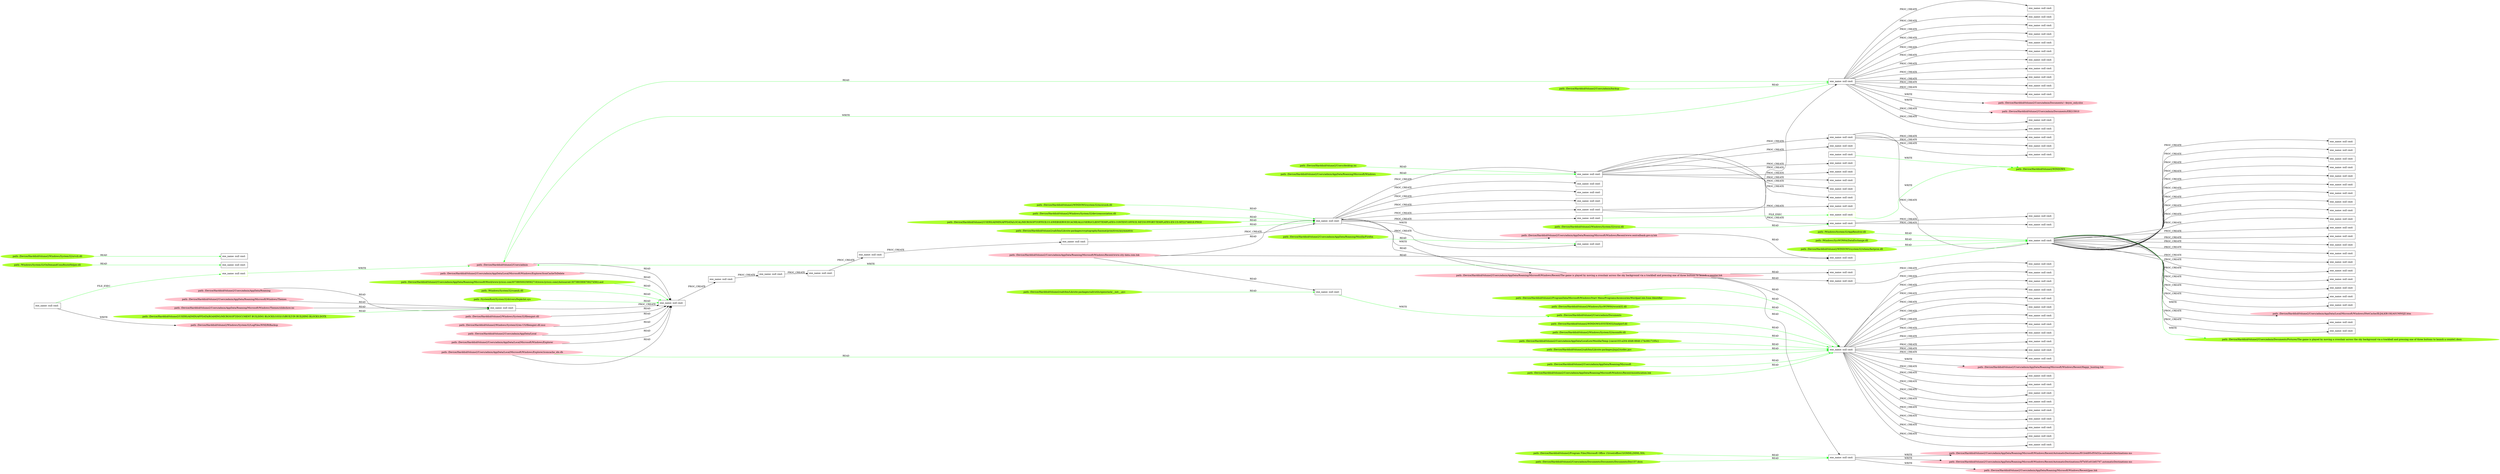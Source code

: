 digraph {
	rankdir=LR
	116 [label="exe_name: null cmd: " color=black shape=box style=solid]
	175 [label="exe_name: null cmd: " color=greenyellow shape=box style=solid]
	116 -> 175 [label=FILE_EXEC color=green]
	12 [label="exe_name: null cmd: " color=black shape=box style=solid]
	202 [label="exe_name: null cmd: " color=greenyellow shape=box style=solid]
	12 -> 202 [label=FILE_EXEC color=green]
	132 [label="path: /Device/HarddiskVolume2/Users/admin/AppData/Roaming" color=pink shape=oval style=filled]
	131 [label="exe_name: null cmd: " color=black shape=box style=solid]
	132 -> 131 [label=READ color=black]
	135 [label="path: /Device/HarddiskVolume2/Users/admin/AppData/Roaming/Microsoft/Windows/Themes" color=pink shape=oval style=filled]
	131 [label="exe_name: null cmd: " color=black shape=box style=solid]
	135 -> 131 [label=READ color=black]
	144 [label="path: /Device/HarddiskVolume2/Users/admin/AppData/Roaming/Microsoft/Windows/Themes/slideshow.ini" color=pink shape=oval style=filled]
	131 [label="exe_name: null cmd: " color=black shape=box style=solid]
	144 -> 131 [label=READ color=black]
	205 [label="path: /Device/HarddiskVolume2/Users/desktop.ini" color=greenyellow shape=oval style=filled]
	21 [label="exe_name: null cmd: " color=black shape=box style=solid]
	205 -> 21 [label=READ color=green]
	200 [label="path: /Device/HarddiskVolume2/WINDOWS/system32/mswsock.dll" color=greenyellow shape=oval style=filled]
	18 [label="exe_name: null cmd: " color=black shape=box style=solid]
	200 -> 18 [label=READ color=green]
	208 [label="path: /Device/HarddiskVolume2/Users/admin/backup" color=greenyellow shape=oval style=filled]
	90 [label="exe_name: null cmd: " color=black shape=box style=solid]
	208 -> 90 [label=READ color=green]
	199 [label="path: /Device/HarddiskVolume2/Windows/System32/deviceassociation.dll" color=greenyellow shape=oval style=filled]
	18 [label="exe_name: null cmd: " color=black shape=box style=solid]
	199 -> 18 [label=READ color=green]
	131 [label="exe_name: null cmd: " color=black shape=box style=solid]
	128 [label="exe_name: null cmd: " color=black shape=box style=solid]
	131 -> 128 [label=PROC_CREATE color=black]
	138 [label="path: /Device/HarddiskVolume2/Windows/System32/filemgmt.dll" color=pink shape=oval style=filled]
	128 [label="exe_name: null cmd: " color=black shape=box style=solid]
	138 -> 128 [label=READ color=black]
	146 [label="path: /Device/HarddiskVolume2/Windows/System32/en-US/filemgmt.dll.mui" color=pink shape=oval style=filled]
	128 [label="exe_name: null cmd: " color=black shape=box style=solid]
	146 -> 128 [label=READ color=black]
	129 [label="path: /Device/HarddiskVolume2/Users/admin/AppData/Local" color=pink shape=oval style=filled]
	128 [label="exe_name: null cmd: " color=black shape=box style=solid]
	129 -> 128 [label=READ color=black]
	136 [label="path: /Device/HarddiskVolume2/Users/admin/AppData/Local/Microsoft/Windows/Explorer" color=pink shape=oval style=filled]
	128 [label="exe_name: null cmd: " color=black shape=box style=solid]
	136 -> 128 [label=READ color=black]
	153 [label="path: /Device/HarddiskVolume2/Users/admin" color=pink shape=oval style=filled]
	128 [label="exe_name: null cmd: " color=black shape=box style=solid]
	153 -> 128 [label=READ color=black]
	130 [label="path: /Device/HarddiskVolume2/Users/admin/AppData/Local/Microsoft/Windows/Explorer/iconcache_idx.db" color=pink shape=oval style=filled]
	128 [label="exe_name: null cmd: " color=black shape=box style=solid]
	130 -> 128 [label=READ color=black]
	134 [label="path: /Device/HarddiskVolume2/Users/admin/AppData/Local/Microsoft/Windows/Explorer/IconCacheToDelete" color=pink shape=oval style=filled]
	128 [label="exe_name: null cmd: " color=black shape=box style=solid]
	134 -> 128 [label=READ color=black]
	128 [label="exe_name: null cmd: " color=black shape=box style=solid]
	143 [label="exe_name: null cmd: " color=black shape=box style=solid]
	128 -> 143 [label=PROC_CREATE color=black]
	143 [label="exe_name: null cmd: " color=black shape=box style=solid]
	142 [label="exe_name: null cmd: " color=black shape=box style=solid]
	143 -> 142 [label=PROC_CREATE color=black]
	142 [label="exe_name: null cmd: " color=black shape=box style=solid]
	141 [label="exe_name: null cmd: " color=black shape=box style=solid]
	142 -> 141 [label=PROC_CREATE color=black]
	141 [label="exe_name: null cmd: " color=black shape=box style=solid]
	140 [label="exe_name: null cmd: " color=black shape=box style=solid]
	141 -> 140 [label=PROC_CREATE color=black]
	140 [label="exe_name: null cmd: " color=black shape=box style=solid]
	16 [label="exe_name: null cmd: " color=black shape=box style=solid]
	140 -> 16 [label=PROC_CREATE color=black]
	16 [label="exe_name: null cmd: " color=black shape=box style=solid]
	18 [label="exe_name: null cmd: " color=black shape=box style=solid]
	16 -> 18 [label=PROC_CREATE color=black]
	18 [label="exe_name: null cmd: " color=black shape=box style=solid]
	21 [label="exe_name: null cmd: " color=black shape=box style=solid]
	18 -> 21 [label=PROC_CREATE color=black]
	174 [label="path: /Device/HarddiskVolume2/Users/admin/AppData/Roaming/Microsoft/Windows" color=greenyellow shape=oval style=filled]
	21 [label="exe_name: null cmd: " color=black shape=box style=solid]
	174 -> 21 [label=READ color=green]
	184 [label="path: /Device/HarddiskVolume2/Users/admin/AppData/Roaming/Microsoft" color=greenyellow shape=oval style=filled]
	105 [label="exe_name: null cmd: " color=black shape=box style=solid]
	184 -> 105 [label=READ color=green]
	21 [label="exe_name: null cmd: " color=black shape=box style=solid]
	85 [label="exe_name: null cmd: " color=black shape=box style=solid]
	21 -> 85 [label=PROC_CREATE color=black]
	153 [label="path: /Device/HarddiskVolume2/Users/admin" color=pink shape=oval style=filled]
	90 [label="exe_name: null cmd: " color=black shape=box style=solid]
	153 -> 90 [label=READ color=green]
	198 [label="path: /Device/HarddiskVolume2/USERS/ADMIN/APPDATA/LOCAL/MICROSOFT/OFFICE/15.0/WEBSERVICECACHE/ALLUSERS/CLIENTTEMPLATES.CONTENT.OFFICE.NET/SUPPORT-TEMPLATES-EN-US-MT22746018.PNG0" color=greenyellow shape=oval style=filled]
	18 [label="exe_name: null cmd: " color=black shape=box style=solid]
	198 -> 18 [label=READ color=green]
	182 [label="path: /Device/HarddiskVolume2/USERS/ADMIN/APPDATA/ROAMING/MICROSOFT/DOCUMENT BUILDING BLOCKS/1033/15/BUILT-IN BUILDING BLOCKS.DOTX" color=greenyellow shape=oval style=filled]
	131 [label="exe_name: null cmd: " color=black shape=box style=solid]
	182 -> 131 [label=READ color=green]
	130 [label="path: /Device/HarddiskVolume2/Users/admin/AppData/Local/Microsoft/Windows/Explorer/iconcache_idx.db" color=pink shape=oval style=filled]
	105 [label="exe_name: null cmd: " color=black shape=box style=solid]
	130 -> 105 [label=READ color=green]
	186 [label="path: /Device/HarddiskVolume2/Users/admin/AppData/Roaming/Microsoft/Windows/Recent/miseducation.lnk" color=greenyellow shape=oval style=filled]
	105 [label="exe_name: null cmd: " color=black shape=box style=solid]
	186 -> 105 [label=READ color=green]
	21 [label="exe_name: null cmd: " color=black shape=box style=solid]
	73 [label="exe_name: null cmd: " color=black shape=box style=solid]
	21 -> 73 [label=PROC_CREATE color=black]
	73 [label="exe_name: null cmd: " color=black shape=box style=solid]
	2 [label="exe_name: null cmd: " color=black shape=box style=solid]
	73 -> 2 [label=PROC_CREATE color=black]
	73 [label="exe_name: null cmd: " color=black shape=box style=solid]
	0 [label="exe_name: null cmd: " color=black shape=box style=solid]
	73 -> 0 [label=PROC_CREATE color=black]
	18 [label="exe_name: null cmd: " color=black shape=box style=solid]
	14 [label="exe_name: null cmd: " color=black shape=box style=solid]
	18 -> 14 [label=PROC_CREATE color=black]
	21 [label="exe_name: null cmd: " color=black shape=box style=solid]
	54 [label="exe_name: null cmd: " color=black shape=box style=solid]
	21 -> 54 [label=PROC_CREATE color=black]
	18 [label="exe_name: null cmd: " color=black shape=box style=solid]
	11 [label="exe_name: null cmd: " color=black shape=box style=solid]
	18 -> 11 [label=PROC_CREATE color=black]
	189 [label="path: /Device/HarddiskVolume2/ProgramData/Microsoft/Windows/Start Menu/Programs/Accessories/Wordpad.lnk:Zone.Identifier" color=greenyellow shape=oval style=filled]
	105 [label="exe_name: null cmd: " color=black shape=box style=solid]
	189 -> 105 [label=READ color=green]
	18 [label="exe_name: null cmd: " color=black shape=box style=solid]
	20 [label="exe_name: null cmd: " color=black shape=box style=solid]
	18 -> 20 [label=PROC_CREATE color=black]
	21 [label="exe_name: null cmd: " color=black shape=box style=solid]
	68 [label="exe_name: null cmd: " color=black shape=box style=solid]
	21 -> 68 [label=PROC_CREATE color=black]
	21 [label="exe_name: null cmd: " color=black shape=box style=solid]
	71 [label="exe_name: null cmd: " color=black shape=box style=solid]
	21 -> 71 [label=PROC_CREATE color=black]
	71 [label="exe_name: null cmd: " color=black shape=box style=solid]
	122 [label="exe_name: null cmd: " color=black shape=box style=solid]
	71 -> 122 [label=PROC_CREATE color=black]
	71 [label="exe_name: null cmd: " color=black shape=box style=solid]
	6 [label="exe_name: null cmd: " color=black shape=box style=solid]
	71 -> 6 [label=PROC_CREATE color=black]
	71 [label="exe_name: null cmd: " color=black shape=box style=solid]
	4 [label="exe_name: null cmd: " color=black shape=box style=solid]
	71 -> 4 [label=PROC_CREATE color=black]
	71 [label="exe_name: null cmd: " color=black shape=box style=solid]
	8 [label="exe_name: null cmd: " color=black shape=box style=solid]
	71 -> 8 [label=PROC_CREATE color=black]
	6 [label="exe_name: null cmd: " color=black shape=box style=solid]
	32 [label="exe_name: null cmd: " color=black shape=box style=solid]
	6 -> 32 [label=PROC_CREATE color=black]
	6 [label="exe_name: null cmd: " color=black shape=box style=solid]
	114 [label="exe_name: null cmd: " color=black shape=box style=solid]
	6 -> 114 [label=PROC_CREATE color=black]
	6 [label="exe_name: null cmd: " color=black shape=box style=solid]
	59 [label="exe_name: null cmd: " color=black shape=box style=solid]
	6 -> 59 [label=PROC_CREATE color=black]
	6 [label="exe_name: null cmd: " color=black shape=box style=solid]
	62 [label="exe_name: null cmd: " color=black shape=box style=solid]
	6 -> 62 [label=PROC_CREATE color=black]
	6 [label="exe_name: null cmd: " color=black shape=box style=solid]
	98 [label="exe_name: null cmd: " color=black shape=box style=solid]
	6 -> 98 [label=PROC_CREATE color=black]
	6 [label="exe_name: null cmd: " color=black shape=box style=solid]
	78 [label="exe_name: null cmd: " color=black shape=box style=solid]
	6 -> 78 [label=PROC_CREATE color=black]
	6 [label="exe_name: null cmd: " color=black shape=box style=solid]
	40 [label="exe_name: null cmd: " color=black shape=box style=solid]
	6 -> 40 [label=PROC_CREATE color=black]
	6 [label="exe_name: null cmd: " color=black shape=box style=solid]
	46 [label="exe_name: null cmd: " color=black shape=box style=solid]
	6 -> 46 [label=PROC_CREATE color=black]
	6 [label="exe_name: null cmd: " color=black shape=box style=solid]
	65 [label="exe_name: null cmd: " color=black shape=box style=solid]
	6 -> 65 [label=PROC_CREATE color=black]
	6 [label="exe_name: null cmd: " color=black shape=box style=solid]
	29 [label="exe_name: null cmd: " color=black shape=box style=solid]
	6 -> 29 [label=PROC_CREATE color=black]
	6 [label="exe_name: null cmd: " color=black shape=box style=solid]
	104 [label="exe_name: null cmd: " color=black shape=box style=solid]
	6 -> 104 [label=PROC_CREATE color=black]
	6 [label="exe_name: null cmd: " color=black shape=box style=solid]
	72 [label="exe_name: null cmd: " color=black shape=box style=solid]
	6 -> 72 [label=PROC_CREATE color=black]
	6 [label="exe_name: null cmd: " color=black shape=box style=solid]
	88 [label="exe_name: null cmd: " color=black shape=box style=solid]
	6 -> 88 [label=PROC_CREATE color=black]
	6 [label="exe_name: null cmd: " color=black shape=box style=solid]
	84 [label="exe_name: null cmd: " color=black shape=box style=solid]
	6 -> 84 [label=PROC_CREATE color=black]
	6 [label="exe_name: null cmd: " color=black shape=box style=solid]
	69 [label="exe_name: null cmd: " color=black shape=box style=solid]
	6 -> 69 [label=PROC_CREATE color=black]
	6 [label="exe_name: null cmd: " color=black shape=box style=solid]
	76 [label="exe_name: null cmd: " color=black shape=box style=solid]
	6 -> 76 [label=PROC_CREATE color=black]
	6 [label="exe_name: null cmd: " color=black shape=box style=solid]
	27 [label="exe_name: null cmd: " color=black shape=box style=solid]
	6 -> 27 [label=PROC_CREATE color=black]
	21 [label="exe_name: null cmd: " color=black shape=box style=solid]
	74 [label="exe_name: null cmd: " color=black shape=box style=solid]
	21 -> 74 [label=PROC_CREATE color=black]
	6 [label="exe_name: null cmd: " color=black shape=box style=solid]
	92 [label="exe_name: null cmd: " color=black shape=box style=solid]
	6 -> 92 [label=PROC_CREATE color=black]
	6 [label="exe_name: null cmd: " color=black shape=box style=solid]
	100 [label="exe_name: null cmd: " color=black shape=box style=solid]
	6 -> 100 [label=PROC_CREATE color=black]
	6 [label="exe_name: null cmd: " color=black shape=box style=solid]
	94 [label="exe_name: null cmd: " color=black shape=box style=solid]
	6 -> 94 [label=PROC_CREATE color=black]
	6 [label="exe_name: null cmd: " color=black shape=box style=solid]
	112 [label="path: /Device/HarddiskVolume2/Users/admin/AppData/Local/Microsoft/Windows/INetCache/IE/JALKB1SK/ASUMNSJZ.htm" color=pink shape=oval style=filled]
	6 -> 112 [label=WRITE color=black]
	6 [label="exe_name: null cmd: " color=black shape=box style=solid]
	49 [label="exe_name: null cmd: " color=black shape=box style=solid]
	6 -> 49 [label=PROC_CREATE color=black]
	6 [label="exe_name: null cmd: " color=black shape=box style=solid]
	96 [label="exe_name: null cmd: " color=black shape=box style=solid]
	6 -> 96 [label=PROC_CREATE color=black]
	21 [label="exe_name: null cmd: " color=black shape=box style=solid]
	75 [label="exe_name: null cmd: " color=black shape=box style=solid]
	21 -> 75 [label=PROC_CREATE color=black]
	18 [label="exe_name: null cmd: " color=black shape=box style=solid]
	25 [label="exe_name: null cmd: " color=black shape=box style=solid]
	18 -> 25 [label=PROC_CREATE color=black]
	18 [label="exe_name: null cmd: " color=black shape=box style=solid]
	13 [label="exe_name: null cmd: " color=black shape=box style=solid]
	18 -> 13 [label=PROC_CREATE color=black]
	13 [label="exe_name: null cmd: " color=black shape=box style=solid]
	90 [label="exe_name: null cmd: " color=black shape=box style=solid]
	13 -> 90 [label=PROC_CREATE color=black]
	13 [label="exe_name: null cmd: " color=black shape=box style=solid]
	91 [label="exe_name: null cmd: " color=black shape=box style=solid]
	13 -> 91 [label=PROC_CREATE color=black]
	90 [label="exe_name: null cmd: " color=black shape=box style=solid]
	30 [label="exe_name: null cmd: " color=black shape=box style=solid]
	90 -> 30 [label=PROC_CREATE color=black]
	90 [label="exe_name: null cmd: " color=black shape=box style=solid]
	35 [label="exe_name: null cmd: " color=black shape=box style=solid]
	90 -> 35 [label=PROC_CREATE color=black]
	90 [label="exe_name: null cmd: " color=black shape=box style=solid]
	39 [label="exe_name: null cmd: " color=black shape=box style=solid]
	90 -> 39 [label=PROC_CREATE color=black]
	90 [label="exe_name: null cmd: " color=black shape=box style=solid]
	44 [label="exe_name: null cmd: " color=black shape=box style=solid]
	90 -> 44 [label=PROC_CREATE color=black]
	90 [label="exe_name: null cmd: " color=black shape=box style=solid]
	80 [label="exe_name: null cmd: " color=black shape=box style=solid]
	90 -> 80 [label=PROC_CREATE color=black]
	90 [label="exe_name: null cmd: " color=black shape=box style=solid]
	66 [label="exe_name: null cmd: " color=black shape=box style=solid]
	90 -> 66 [label=PROC_CREATE color=black]
	90 [label="exe_name: null cmd: " color=black shape=box style=solid]
	61 [label="exe_name: null cmd: " color=black shape=box style=solid]
	90 -> 61 [label=PROC_CREATE color=black]
	90 [label="exe_name: null cmd: " color=black shape=box style=solid]
	55 [label="exe_name: null cmd: " color=black shape=box style=solid]
	90 -> 55 [label=PROC_CREATE color=black]
	90 [label="exe_name: null cmd: " color=black shape=box style=solid]
	17 [label="exe_name: null cmd: " color=black shape=box style=solid]
	90 -> 17 [label=PROC_CREATE color=black]
	90 [label="exe_name: null cmd: " color=black shape=box style=solid]
	56 [label="exe_name: null cmd: " color=black shape=box style=solid]
	90 -> 56 [label=PROC_CREATE color=black]
	90 [label="exe_name: null cmd: " color=black shape=box style=solid]
	57 [label="exe_name: null cmd: " color=black shape=box style=solid]
	90 -> 57 [label=PROC_CREATE color=black]
	90 [label="exe_name: null cmd: " color=black shape=box style=solid]
	19 [label="exe_name: null cmd: " color=black shape=box style=solid]
	90 -> 19 [label=PROC_CREATE color=black]
	90 [label="exe_name: null cmd: " color=black shape=box style=solid]
	36 [label="exe_name: null cmd: " color=black shape=box style=solid]
	90 -> 36 [label=PROC_CREATE color=black]
	90 [label="exe_name: null cmd: " color=black shape=box style=solid]
	26 [label="path: /Device/HarddiskVolume2/Users/admin/Documents/~$eyes_only.xlsx" color=pink shape=oval style=filled]
	90 -> 26 [label=WRITE color=black]
	90 [label="exe_name: null cmd: " color=black shape=box style=solid]
	28 [label="path: /Device/HarddiskVolume2/Users/admin/Documents/EB215910" color=pink shape=oval style=filled]
	90 -> 28 [label=WRITE color=black]
	21 [label="exe_name: null cmd: " color=black shape=box style=solid]
	87 [label="exe_name: null cmd: " color=black shape=box style=solid]
	21 -> 87 [label=PROC_CREATE color=black]
	18 [label="exe_name: null cmd: " color=black shape=box style=solid]
	12 [label="exe_name: null cmd: " color=black shape=box style=solid]
	18 -> 12 [label=PROC_CREATE color=black]
	164 [label="path: /Device/HarddiskVolume2/Users/admin/AppData/Roaming/Microsoft/Windows/Recent/www.city-data.com.lnk" color=pink shape=oval style=filled]
	18 [label="exe_name: null cmd: " color=black shape=box style=solid]
	164 -> 18 [label=READ color=black]
	164 [label="path: /Device/HarddiskVolume2/Users/admin/AppData/Roaming/Microsoft/Windows/Recent/www.city-data.com.lnk" color=pink shape=oval style=filled]
	126 [label="exe_name: null cmd: " color=black shape=box style=solid]
	164 -> 126 [label=READ color=black]
	18 [label="exe_name: null cmd: " color=black shape=box style=solid]
	169 [label="path: /Device/HarddiskVolume2/Users/admin/AppData/Roaming/Microsoft/Windows/Recent/www.centralbank.gov.cy.lnk" color=pink shape=oval style=filled]
	18 -> 169 [label=WRITE color=black]
	169 [label="path: /Device/HarddiskVolume2/Users/admin/AppData/Roaming/Microsoft/Windows/Recent/www.centralbank.gov.cy.lnk" color=pink shape=oval style=filled]
	126 [label="exe_name: null cmd: " color=black shape=box style=solid]
	169 -> 126 [label=READ color=black]
	18 [label="exe_name: null cmd: " color=black shape=box style=solid]
	155 [label="path: /Device/HarddiskVolume2/Users/admin/AppData/Roaming/Microsoft/Windows/Recent/The game is played by moving a crosshair across the sky background via a trackball and pressing one of three buttons to launch a counter.lnk" color=pink shape=oval style=filled]
	18 -> 155 [label=WRITE color=black]
	155 [label="path: /Device/HarddiskVolume2/Users/admin/AppData/Roaming/Microsoft/Windows/Recent/The game is played by moving a crosshair across the sky background via a trackball and pressing one of three buttons to launch a counter.lnk" color=pink shape=oval style=filled]
	18 [label="exe_name: null cmd: " color=black shape=box style=solid]
	155 -> 18 [label=READ color=black]
	155 [label="path: /Device/HarddiskVolume2/Users/admin/AppData/Roaming/Microsoft/Windows/Recent/The game is played by moving a crosshair across the sky background via a trackball and pressing one of three buttons to launch a counter.lnk" color=pink shape=oval style=filled]
	117 [label="exe_name: null cmd: " color=black shape=box style=solid]
	155 -> 117 [label=READ color=black]
	209 [label="path: /Device/HarddiskVolume2/Windows/System32/cscui.dll" color=greenyellow shape=oval style=filled]
	73 [label="exe_name: null cmd: " color=black shape=box style=solid]
	209 -> 73 [label=READ color=green]
	193 [label="path: /Device/HarddiskVolume2/Program Files/Microsoft Office 15/root/office15/OMML2MML.XSL" color=greenyellow shape=oval style=filled]
	106 [label="exe_name: null cmd: " color=black shape=box style=solid]
	193 -> 106 [label=READ color=green]
	202 [label="exe_name: null cmd: " color=greenyellow shape=box style=solid]
	178 [label="path: /Device/HarddiskVolume2/WINDOWS" color=greenyellow shape=oval style=filled]
	202 -> 178 [label=WRITE color=green]
	179 [label="path: /Windows/System32/OnDemandConnRouteHelper.dll" color=greenyellow shape=oval style=filled]
	124 [label="exe_name: null cmd: " color=black shape=box style=solid]
	179 -> 124 [label=READ color=green]
	120 [label="exe_name: null cmd: " color=black shape=box style=solid]
	178 [label="path: /Device/HarddiskVolume2/WINDOWS" color=greenyellow shape=oval style=filled]
	120 -> 178 [label=WRITE color=green]
	116 [label="exe_name: null cmd: " color=black shape=box style=solid]
	15 [label="path: /Device/HarddiskVolume2/Windows/System32/LogFiles/WMI/RtBackup" color=pink shape=oval style=filled]
	116 -> 15 [label=WRITE color=black]
	181 [label="path: /Device/HarddiskVolume2/salt/bin/Lib/site-packages/salt/utils/openstack/__init__.pyc" color=greenyellow shape=oval style=filled]
	127 [label="exe_name: null cmd: " color=black shape=box style=solid]
	181 -> 127 [label=READ color=green]
	192 [label="path: /Device/HarddiskVolume2/Users/admin/Documents/Documents/Documents/Doc157.docx" color=greenyellow shape=oval style=filled]
	106 [label="exe_name: null cmd: " color=black shape=box style=solid]
	192 -> 106 [label=READ color=green]
	164 [label="path: /Device/HarddiskVolume2/Users/admin/AppData/Roaming/Microsoft/Windows/Recent/www.city-data.com.lnk" color=pink shape=oval style=filled]
	127 [label="exe_name: null cmd: " color=black shape=box style=solid]
	164 -> 127 [label=READ color=black]
	187 [label="path: /Device/HarddiskVolume2/Windows/SysWOW64/wsock32.dll" color=greenyellow shape=oval style=filled]
	105 [label="exe_name: null cmd: " color=black shape=box style=solid]
	187 -> 105 [label=READ color=green]
	127 [label="exe_name: null cmd: " color=black shape=box style=solid]
	180 [label="path: /Device/HarddiskVolume2/Users/admin/Documents" color=greenyellow shape=oval style=filled]
	127 -> 180 [label=WRITE color=green]
	106 [label="exe_name: null cmd: " color=black shape=box style=solid]
	147 [label="path: /Device/HarddiskVolume2/Users/admin/AppData/Roaming/Microsoft/Windows/Recent/AutomaticDestinations/f01b4d95cf55d32a.automaticDestinations-ms" color=pink shape=oval style=filled]
	106 -> 147 [label=WRITE color=black]
	106 [label="exe_name: null cmd: " color=black shape=box style=solid]
	152 [label="path: /Device/HarddiskVolume2/Users/admin/AppData/Roaming/Microsoft/Windows/Recent/AutomaticDestinations/5f7b5f1e01b83767.automaticDestinations-ms" color=pink shape=oval style=filled]
	106 -> 152 [label=WRITE color=black]
	155 [label="path: /Device/HarddiskVolume2/Users/admin/AppData/Roaming/Microsoft/Windows/Recent/The game is played by moving a crosshair across the sky background via a trackball and pressing one of three buttons to launch a counter.lnk" color=pink shape=oval style=filled]
	106 [label="exe_name: null cmd: " color=black shape=box style=solid]
	155 -> 106 [label=READ color=black]
	191 [label="path: /Device/HarddiskVolume2/WINDOWS/SYSTEM32/loadperf.dll" color=greenyellow shape=oval style=filled]
	105 [label="exe_name: null cmd: " color=black shape=box style=solid]
	191 -> 105 [label=READ color=green]
	106 [label="exe_name: null cmd: " color=black shape=box style=solid]
	22 [label="path: /Device/HarddiskVolume2/Users/admin/AppData/Roaming/Microsoft/Windows/Recent/jpas.lnk" color=pink shape=oval style=filled]
	106 -> 22 [label=WRITE color=black]
	183 [label="path: /Device/HarddiskVolume2/Windows/System32/msxml6r.dll" color=greenyellow shape=oval style=filled]
	105 [label="exe_name: null cmd: " color=black shape=box style=solid]
	183 -> 105 [label=READ color=green]
	213 [label="path: /Device/HarddiskVolume2/WINDOWS/system32/wbem/fastprox.dll" color=greenyellow shape=oval style=filled]
	6 [label="exe_name: null cmd: " color=black shape=box style=solid]
	213 -> 6 [label=READ color=green]
	194 [label="path: /Device/HarddiskVolume2/Users/admin/AppData/Roaming/Microsoft/Word/www.lyriczz.com307380500258562716/www.lyriczz.com((Autosaved-307380390670627456)).asd" color=greenyellow shape=oval style=filled]
	128 [label="exe_name: null cmd: " color=black shape=box style=solid]
	194 -> 128 [label=READ color=green]
	188 [label="path: /Device/HarddiskVolume2/Users/admin/AppData/LocalLow/Mozilla/Temp-{cacce103-a204-40d6-8846-174c0617105c}" color=greenyellow shape=oval style=filled]
	105 [label="exe_name: null cmd: " color=black shape=box style=solid]
	188 -> 105 [label=READ color=green]
	195 [label="path: /Windows/System32/rsaenh.dll" color=greenyellow shape=oval style=filled]
	128 [label="exe_name: null cmd: " color=black shape=box style=solid]
	195 -> 128 [label=READ color=green]
	6 [label="exe_name: null cmd: " color=black shape=box style=solid]
	153 [label="path: /Device/HarddiskVolume2/Users/admin" color=pink shape=oval style=filled]
	6 -> 153 [label=WRITE color=green]
	6 [label="exe_name: null cmd: " color=black shape=box style=solid]
	212 [label="path: /Device/HarddiskVolume2/Users/admin/Documents/Pictures/The game is played by moving a crosshair across the sky background via a trackball and pressing one of three buttons to launch a counte1.docx" color=greenyellow shape=oval style=filled]
	6 -> 212 [label=WRITE color=green]
	175 [label="exe_name: null cmd: " color=greenyellow shape=box style=solid]
	153 [label="path: /Device/HarddiskVolume2/Users/admin" color=pink shape=oval style=filled]
	175 -> 153 [label=WRITE color=green]
	211 [label="path: /Windows/System32/AppResolver.dll" color=greenyellow shape=oval style=filled]
	6 [label="exe_name: null cmd: " color=black shape=box style=solid]
	211 -> 6 [label=READ color=green]
	155 [label="path: /Device/HarddiskVolume2/Users/admin/AppData/Roaming/Microsoft/Windows/Recent/The game is played by moving a crosshair across the sky background via a trackball and pressing one of three buttons to launch a counter.lnk" color=pink shape=oval style=filled]
	105 [label="exe_name: null cmd: " color=black shape=box style=solid]
	155 -> 105 [label=READ color=black]
	155 [label="path: /Device/HarddiskVolume2/Users/admin/AppData/Roaming/Microsoft/Windows/Recent/The game is played by moving a crosshair across the sky background via a trackball and pressing one of three buttons to launch a counter.lnk" color=pink shape=oval style=filled]
	102 [label="exe_name: null cmd: " color=black shape=box style=solid]
	155 -> 102 [label=READ color=black]
	105 [label="exe_name: null cmd: " color=black shape=box style=solid]
	41 [label="exe_name: null cmd: " color=black shape=box style=solid]
	105 -> 41 [label=PROC_CREATE color=black]
	105 [label="exe_name: null cmd: " color=black shape=box style=solid]
	63 [label="exe_name: null cmd: " color=black shape=box style=solid]
	105 -> 63 [label=PROC_CREATE color=black]
	105 [label="exe_name: null cmd: " color=black shape=box style=solid]
	45 [label="exe_name: null cmd: " color=black shape=box style=solid]
	105 -> 45 [label=PROC_CREATE color=black]
	105 [label="exe_name: null cmd: " color=black shape=box style=solid]
	95 [label="exe_name: null cmd: " color=black shape=box style=solid]
	105 -> 95 [label=PROC_CREATE color=black]
	105 [label="exe_name: null cmd: " color=black shape=box style=solid]
	77 [label="exe_name: null cmd: " color=black shape=box style=solid]
	105 -> 77 [label=PROC_CREATE color=black]
	105 [label="exe_name: null cmd: " color=black shape=box style=solid]
	50 [label="exe_name: null cmd: " color=black shape=box style=solid]
	105 -> 50 [label=PROC_CREATE color=black]
	105 [label="exe_name: null cmd: " color=black shape=box style=solid]
	47 [label="exe_name: null cmd: " color=black shape=box style=solid]
	105 -> 47 [label=PROC_CREATE color=black]
	105 [label="exe_name: null cmd: " color=black shape=box style=solid]
	97 [label="exe_name: null cmd: " color=black shape=box style=solid]
	105 -> 97 [label=PROC_CREATE color=black]
	105 [label="exe_name: null cmd: " color=black shape=box style=solid]
	119 [label="exe_name: null cmd: " color=black shape=box style=solid]
	105 -> 119 [label=PROC_CREATE color=black]
	105 [label="exe_name: null cmd: " color=black shape=box style=solid]
	82 [label="exe_name: null cmd: " color=black shape=box style=solid]
	105 -> 82 [label=PROC_CREATE color=black]
	105 [label="exe_name: null cmd: " color=black shape=box style=solid]
	86 [label="exe_name: null cmd: " color=black shape=box style=solid]
	105 -> 86 [label=PROC_CREATE color=black]
	105 [label="exe_name: null cmd: " color=black shape=box style=solid]
	109 [label="exe_name: null cmd: " color=black shape=box style=solid]
	105 -> 109 [label=PROC_CREATE color=black]
	105 [label="exe_name: null cmd: " color=black shape=box style=solid]
	103 [label="exe_name: null cmd: " color=black shape=box style=solid]
	105 -> 103 [label=PROC_CREATE color=black]
	105 [label="exe_name: null cmd: " color=black shape=box style=solid]
	107 [label="exe_name: null cmd: " color=black shape=box style=solid]
	105 -> 107 [label=PROC_CREATE color=black]
	105 [label="exe_name: null cmd: " color=black shape=box style=solid]
	7 [label="path: /Device/HarddiskVolume2/Users/admin/AppData/Roaming/Microsoft/Windows/Recent/Happy_hunting.lnk" color=pink shape=oval style=filled]
	105 -> 7 [label=WRITE color=black]
	102 [label="exe_name: null cmd: " color=black shape=box style=solid]
	9 [label="exe_name: null cmd: " color=black shape=box style=solid]
	102 -> 9 [label=PROC_CREATE color=black]
	105 [label="exe_name: null cmd: " color=black shape=box style=solid]
	113 [label="exe_name: null cmd: " color=black shape=box style=solid]
	105 -> 113 [label=PROC_CREATE color=black]
	105 [label="exe_name: null cmd: " color=black shape=box style=solid]
	93 [label="exe_name: null cmd: " color=black shape=box style=solid]
	105 -> 93 [label=PROC_CREATE color=black]
	105 [label="exe_name: null cmd: " color=black shape=box style=solid]
	89 [label="exe_name: null cmd: " color=black shape=box style=solid]
	105 -> 89 [label=PROC_CREATE color=black]
	105 [label="exe_name: null cmd: " color=black shape=box style=solid]
	58 [label="exe_name: null cmd: " color=black shape=box style=solid]
	105 -> 58 [label=PROC_CREATE color=black]
	105 [label="exe_name: null cmd: " color=black shape=box style=solid]
	70 [label="exe_name: null cmd: " color=black shape=box style=solid]
	105 -> 70 [label=PROC_CREATE color=black]
	105 [label="exe_name: null cmd: " color=black shape=box style=solid]
	115 [label="exe_name: null cmd: " color=black shape=box style=solid]
	105 -> 115 [label=PROC_CREATE color=black]
	196 [label="path: /SystemRoot/System32/drivers/fwpkclnt.sys" color=greenyellow shape=oval style=filled]
	128 [label="exe_name: null cmd: " color=black shape=box style=solid]
	196 -> 128 [label=READ color=green]
	177 [label="path: /Device/HarddiskVolume2/Windows/System32/srvcli.dll" color=greenyellow shape=oval style=filled]
	118 [label="exe_name: null cmd: " color=black shape=box style=solid]
	177 -> 118 [label=READ color=green]
	197 [label="path: /Device/HarddiskVolume2/salt/bin/Lib/site-packages/cryptography/hazmat/primitives/asymmetric" color=greenyellow shape=oval style=filled]
	18 [label="exe_name: null cmd: " color=black shape=box style=solid]
	197 -> 18 [label=READ color=green]
	185 [label="path: /Device/HarddiskVolume2/salt/bin/Lib/site-packages/jinja2/nodes.pyc" color=greenyellow shape=oval style=filled]
	105 [label="exe_name: null cmd: " color=black shape=box style=solid]
	185 -> 105 [label=READ color=green]
	210 [label="path: /Windows/SysWOW64/DataExchange.dll" color=greenyellow shape=oval style=filled]
	6 [label="exe_name: null cmd: " color=black shape=box style=solid]
	210 -> 6 [label=READ color=green]
	90 [label="exe_name: null cmd: " color=black shape=box style=solid]
	153 [label="path: /Device/HarddiskVolume2/Users/admin" color=pink shape=oval style=filled]
	90 -> 153 [label=WRITE color=green]
	201 [label="path: /Device/HarddiskVolume2/Users/admin/AppData/Roaming/Mozilla/Firefox" color=greenyellow shape=oval style=filled]
	11 [label="exe_name: null cmd: " color=black shape=box style=solid]
	201 -> 11 [label=READ color=green]
}
